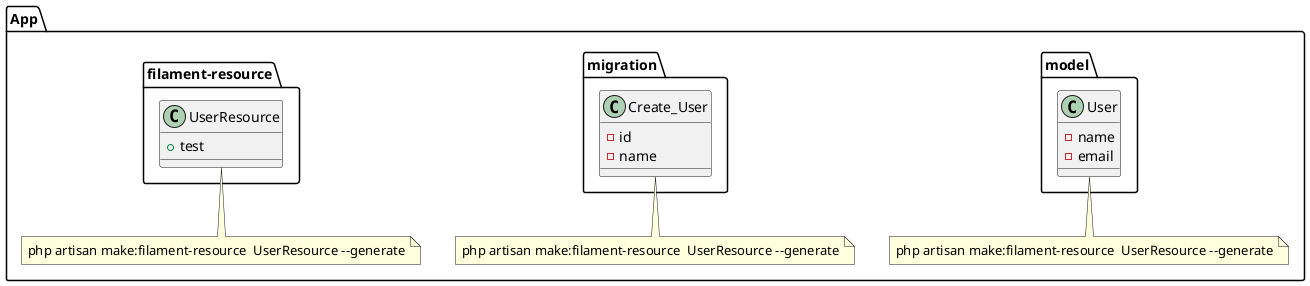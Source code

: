@startuml

package App{
    package model{
        class User{
            -name
            -email
        }
    }
    note bottom:php artisan make:filament-resource  UserResource --generate
    package migration{
        class Create_User{
            -id
            -name
        }
    }
    note bottom:php artisan make:filament-resource  UserResource --generate
    package filament-resource{
        class UserResource{
            +test
        }
    }
    note bottom:php artisan make:filament-resource  UserResource --generate
}

@enduml